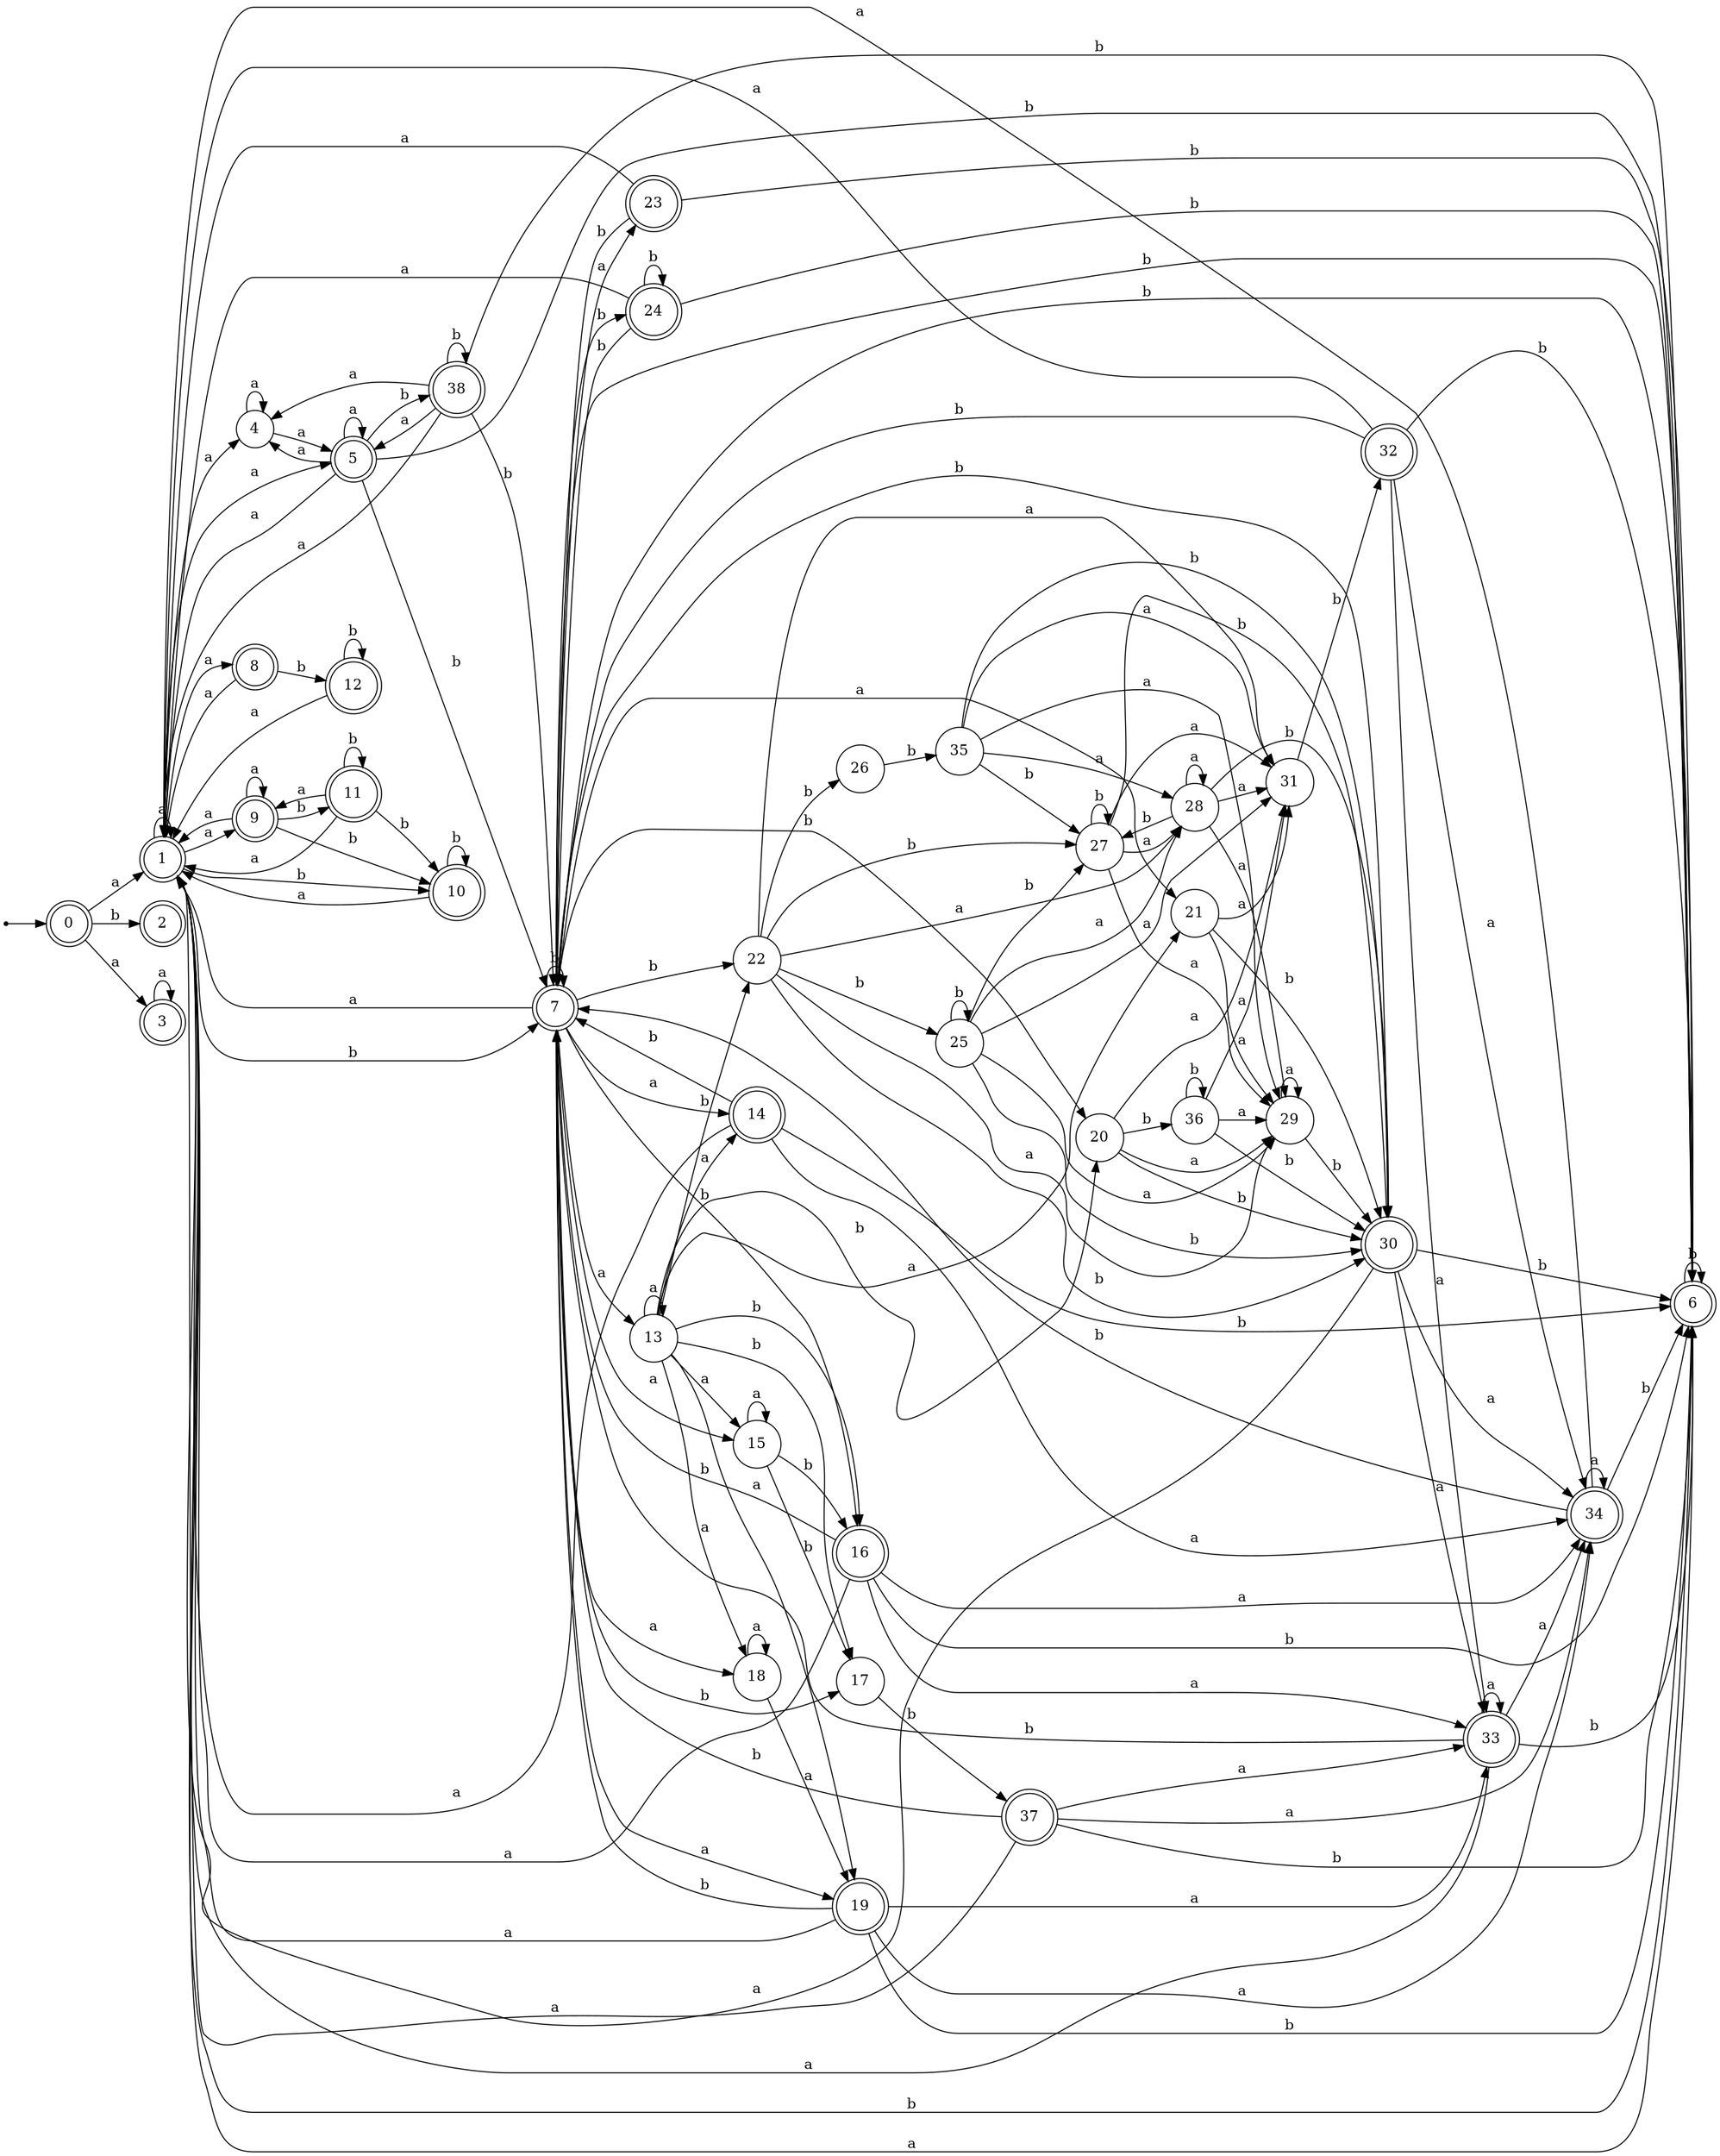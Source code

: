 digraph finite_state_machine {
rankdir=LR;
size="20,20";
node [shape = point]; "dummy0"
node [shape = doublecircle]; "0";"dummy0" -> "0";
node [shape = doublecircle]; "1";node [shape = doublecircle]; "2";node [shape = doublecircle]; "3";node [shape = circle]; "4";
node [shape = doublecircle]; "5";node [shape = doublecircle]; "6";node [shape = doublecircle]; "7";node [shape = doublecircle]; "8";node [shape = doublecircle]; "9";node [shape = doublecircle]; "10";node [shape = doublecircle]; "11";node [shape = doublecircle]; "12";node [shape = circle]; "13";
node [shape = doublecircle]; "14";node [shape = circle]; "15";
node [shape = doublecircle]; "16";node [shape = circle]; "17";
node [shape = circle]; "18";
node [shape = doublecircle]; "19";node [shape = circle]; "20";
node [shape = circle]; "21";
node [shape = circle]; "22";
node [shape = doublecircle]; "23";node [shape = doublecircle]; "24";node [shape = circle]; "25";
node [shape = circle]; "26";
node [shape = circle]; "27";
node [shape = circle]; "28";
node [shape = circle]; "29";
node [shape = doublecircle]; "30";node [shape = circle]; "31";
node [shape = doublecircle]; "32";node [shape = doublecircle]; "33";node [shape = doublecircle]; "34";node [shape = circle]; "35";
node [shape = circle]; "36";
node [shape = doublecircle]; "37";node [shape = doublecircle]; "38";"0" -> "1" [label = "a"];
 "0" -> "3" [label = "a"];
 "0" -> "2" [label = "b"];
 "3" -> "3" [label = "a"];
 "1" -> "1" [label = "a"];
 "1" -> "4" [label = "a"];
 "1" -> "5" [label = "a"];
 "1" -> "8" [label = "a"];
 "1" -> "9" [label = "a"];
 "1" -> "10" [label = "b"];
 "1" -> "6" [label = "b"];
 "1" -> "7" [label = "b"];
 "10" -> "10" [label = "b"];
 "10" -> "1" [label = "a"];
 "9" -> "9" [label = "a"];
 "9" -> "1" [label = "a"];
 "9" -> "10" [label = "b"];
 "9" -> "11" [label = "b"];
 "11" -> "10" [label = "b"];
 "11" -> "11" [label = "b"];
 "11" -> "9" [label = "a"];
 "11" -> "1" [label = "a"];
 "8" -> "12" [label = "b"];
 "8" -> "1" [label = "a"];
 "12" -> "12" [label = "b"];
 "12" -> "1" [label = "a"];
 "7" -> "16" [label = "b"];
 "7" -> "17" [label = "b"];
 "7" -> "20" [label = "b"];
 "7" -> "6" [label = "b"];
 "7" -> "7" [label = "b"];
 "7" -> "22" [label = "b"];
 "7" -> "24" [label = "b"];
 "7" -> "1" [label = "a"];
 "7" -> "13" [label = "a"];
 "7" -> "14" [label = "a"];
 "7" -> "15" [label = "a"];
 "7" -> "18" [label = "a"];
 "7" -> "19" [label = "a"];
 "7" -> "21" [label = "a"];
 "7" -> "23" [label = "a"];
 "24" -> "24" [label = "b"];
 "24" -> "6" [label = "b"];
 "24" -> "7" [label = "b"];
 "24" -> "1" [label = "a"];
 "23" -> "6" [label = "b"];
 "23" -> "7" [label = "b"];
 "23" -> "1" [label = "a"];
 "22" -> "25" [label = "b"];
 "22" -> "26" [label = "b"];
 "22" -> "27" [label = "b"];
 "22" -> "30" [label = "b"];
 "22" -> "28" [label = "a"];
 "22" -> "29" [label = "a"];
 "22" -> "31" [label = "a"];
 "31" -> "32" [label = "b"];
 "32" -> "33" [label = "a"];
 "32" -> "34" [label = "a"];
 "32" -> "1" [label = "a"];
 "32" -> "6" [label = "b"];
 "32" -> "7" [label = "b"];
 "34" -> "1" [label = "a"];
 "34" -> "34" [label = "a"];
 "34" -> "6" [label = "b"];
 "34" -> "7" [label = "b"];
 "33" -> "33" [label = "a"];
 "33" -> "34" [label = "a"];
 "33" -> "1" [label = "a"];
 "33" -> "6" [label = "b"];
 "33" -> "7" [label = "b"];
 "30" -> "33" [label = "a"];
 "30" -> "34" [label = "a"];
 "30" -> "1" [label = "a"];
 "30" -> "6" [label = "b"];
 "30" -> "7" [label = "b"];
 "29" -> "29" [label = "a"];
 "29" -> "30" [label = "b"];
 "28" -> "28" [label = "a"];
 "28" -> "29" [label = "a"];
 "28" -> "31" [label = "a"];
 "28" -> "27" [label = "b"];
 "28" -> "30" [label = "b"];
 "27" -> "27" [label = "b"];
 "27" -> "30" [label = "b"];
 "27" -> "28" [label = "a"];
 "27" -> "29" [label = "a"];
 "27" -> "31" [label = "a"];
 "26" -> "35" [label = "b"];
 "35" -> "27" [label = "b"];
 "35" -> "30" [label = "b"];
 "35" -> "28" [label = "a"];
 "35" -> "29" [label = "a"];
 "35" -> "31" [label = "a"];
 "25" -> "25" [label = "b"];
 "25" -> "27" [label = "b"];
 "25" -> "30" [label = "b"];
 "25" -> "28" [label = "a"];
 "25" -> "29" [label = "a"];
 "25" -> "31" [label = "a"];
 "21" -> "29" [label = "a"];
 "21" -> "31" [label = "a"];
 "21" -> "30" [label = "b"];
 "20" -> "36" [label = "b"];
 "20" -> "30" [label = "b"];
 "20" -> "29" [label = "a"];
 "20" -> "31" [label = "a"];
 "36" -> "36" [label = "b"];
 "36" -> "30" [label = "b"];
 "36" -> "29" [label = "a"];
 "36" -> "31" [label = "a"];
 "19" -> "33" [label = "a"];
 "19" -> "34" [label = "a"];
 "19" -> "1" [label = "a"];
 "19" -> "6" [label = "b"];
 "19" -> "7" [label = "b"];
 "18" -> "18" [label = "a"];
 "18" -> "19" [label = "a"];
 "17" -> "37" [label = "b"];
 "37" -> "33" [label = "a"];
 "37" -> "34" [label = "a"];
 "37" -> "1" [label = "a"];
 "37" -> "6" [label = "b"];
 "37" -> "7" [label = "b"];
 "16" -> "33" [label = "a"];
 "16" -> "34" [label = "a"];
 "16" -> "1" [label = "a"];
 "16" -> "6" [label = "b"];
 "16" -> "7" [label = "b"];
 "15" -> "15" [label = "a"];
 "15" -> "16" [label = "b"];
 "15" -> "17" [label = "b"];
 "14" -> "1" [label = "a"];
 "14" -> "34" [label = "a"];
 "14" -> "6" [label = "b"];
 "14" -> "7" [label = "b"];
 "13" -> "18" [label = "a"];
 "13" -> "19" [label = "a"];
 "13" -> "21" [label = "a"];
 "13" -> "13" [label = "a"];
 "13" -> "14" [label = "a"];
 "13" -> "15" [label = "a"];
 "13" -> "16" [label = "b"];
 "13" -> "17" [label = "b"];
 "13" -> "20" [label = "b"];
 "13" -> "22" [label = "b"];
 "6" -> "6" [label = "b"];
 "6" -> "7" [label = "b"];
 "6" -> "1" [label = "a"];
 "5" -> "1" [label = "a"];
 "5" -> "4" [label = "a"];
 "5" -> "5" [label = "a"];
 "5" -> "7" [label = "b"];
 "5" -> "38" [label = "b"];
 "5" -> "6" [label = "b"];
 "38" -> "7" [label = "b"];
 "38" -> "38" [label = "b"];
 "38" -> "6" [label = "b"];
 "38" -> "1" [label = "a"];
 "38" -> "4" [label = "a"];
 "38" -> "5" [label = "a"];
 "4" -> "4" [label = "a"];
 "4" -> "5" [label = "a"];
 }

